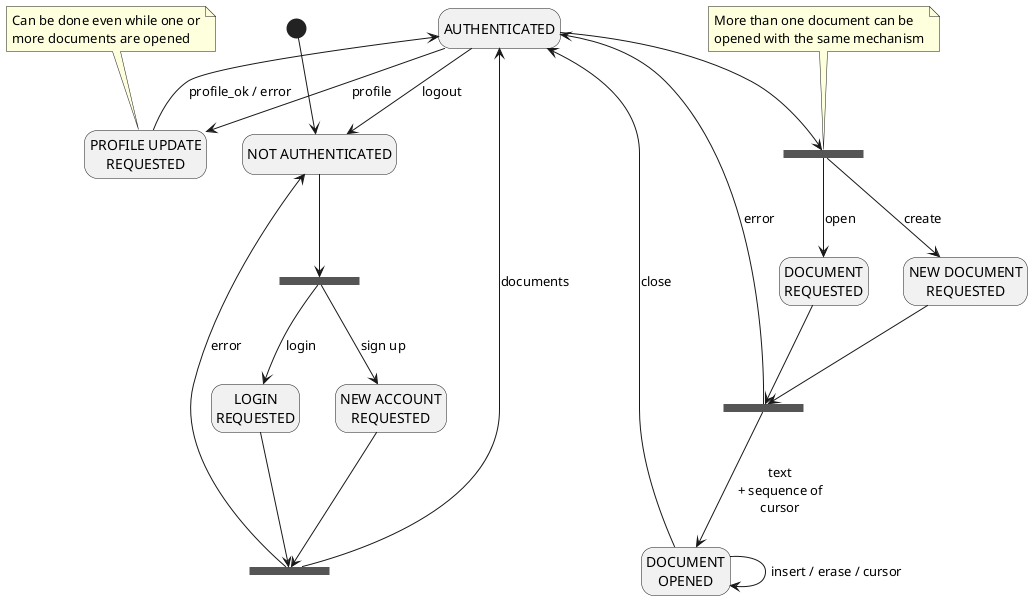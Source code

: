 @startuml
hide empty description

state "NOT AUTHENTICATED" as na
state "LOGIN\nREQUESTED" as lr
state "NEW ACCOUNT\nREQUESTED" as nar
state "AUTHENTICATED" as a
state "DOCUMENT\nREQUESTED" as dr
state "NEW DOCUMENT\nREQUESTED" as ndr
state "DOCUMENT\nOPENED" as do
state "PROFILE UPDATE\nREQUESTED" as pur
state fork_authentication <<fork>>
state join_authentication <<join>>
state fork_document <<fork>>
state join_document <<join>>

[*] --> na

na --> fork_authentication
fork_authentication --> lr : login
fork_authentication --> nar : sign up
lr --> join_authentication
nar --> join_authentication
join_authentication --> a : documents
join_authentication --> na : error

a --> na : logout

a -> pur : profile
pur --> a : profile_ok / error

a --> fork_document
fork_document --> dr : open
fork_document --> ndr : create
dr --> join_document
ndr --> join_document
join_document --> do : text\n+ sequence of\ncursor
join_document --> a : error
do --> a : close
do --> do : insert / erase / cursor

note top of pur : Can be done even while one or\nmore documents are opened
note top of fork_document : More than one document can be\nopened with the same mechanism
@enduml
